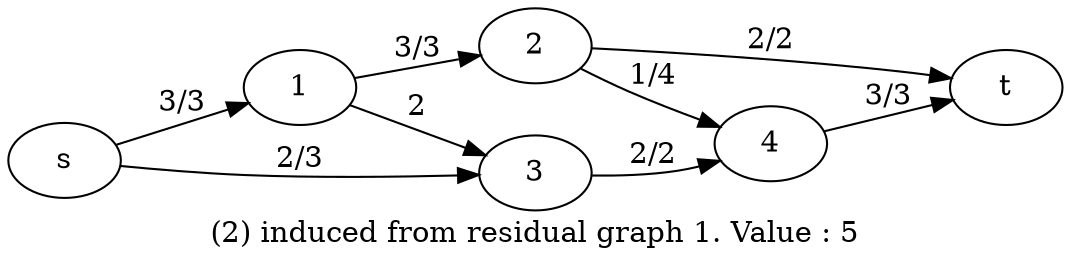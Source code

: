 digraph flow2 {
    rankdir="LR";
    label="(2) induced from residual graph 1. Value : 5";
    s -> 1 [label="3/3", len=3];
    s -> 3 [label="2/3", len=3];
    1 -> 2 [label="3/3", len=3];
    1 -> 3 [label="2", len=2];
    2 -> 4 [label="1/4", len=4];
    2 -> t [label="2/2", len=2];
    3 -> 4 [label="2/2", len=2];
    4 -> t [label="3/3", len=3];
}
